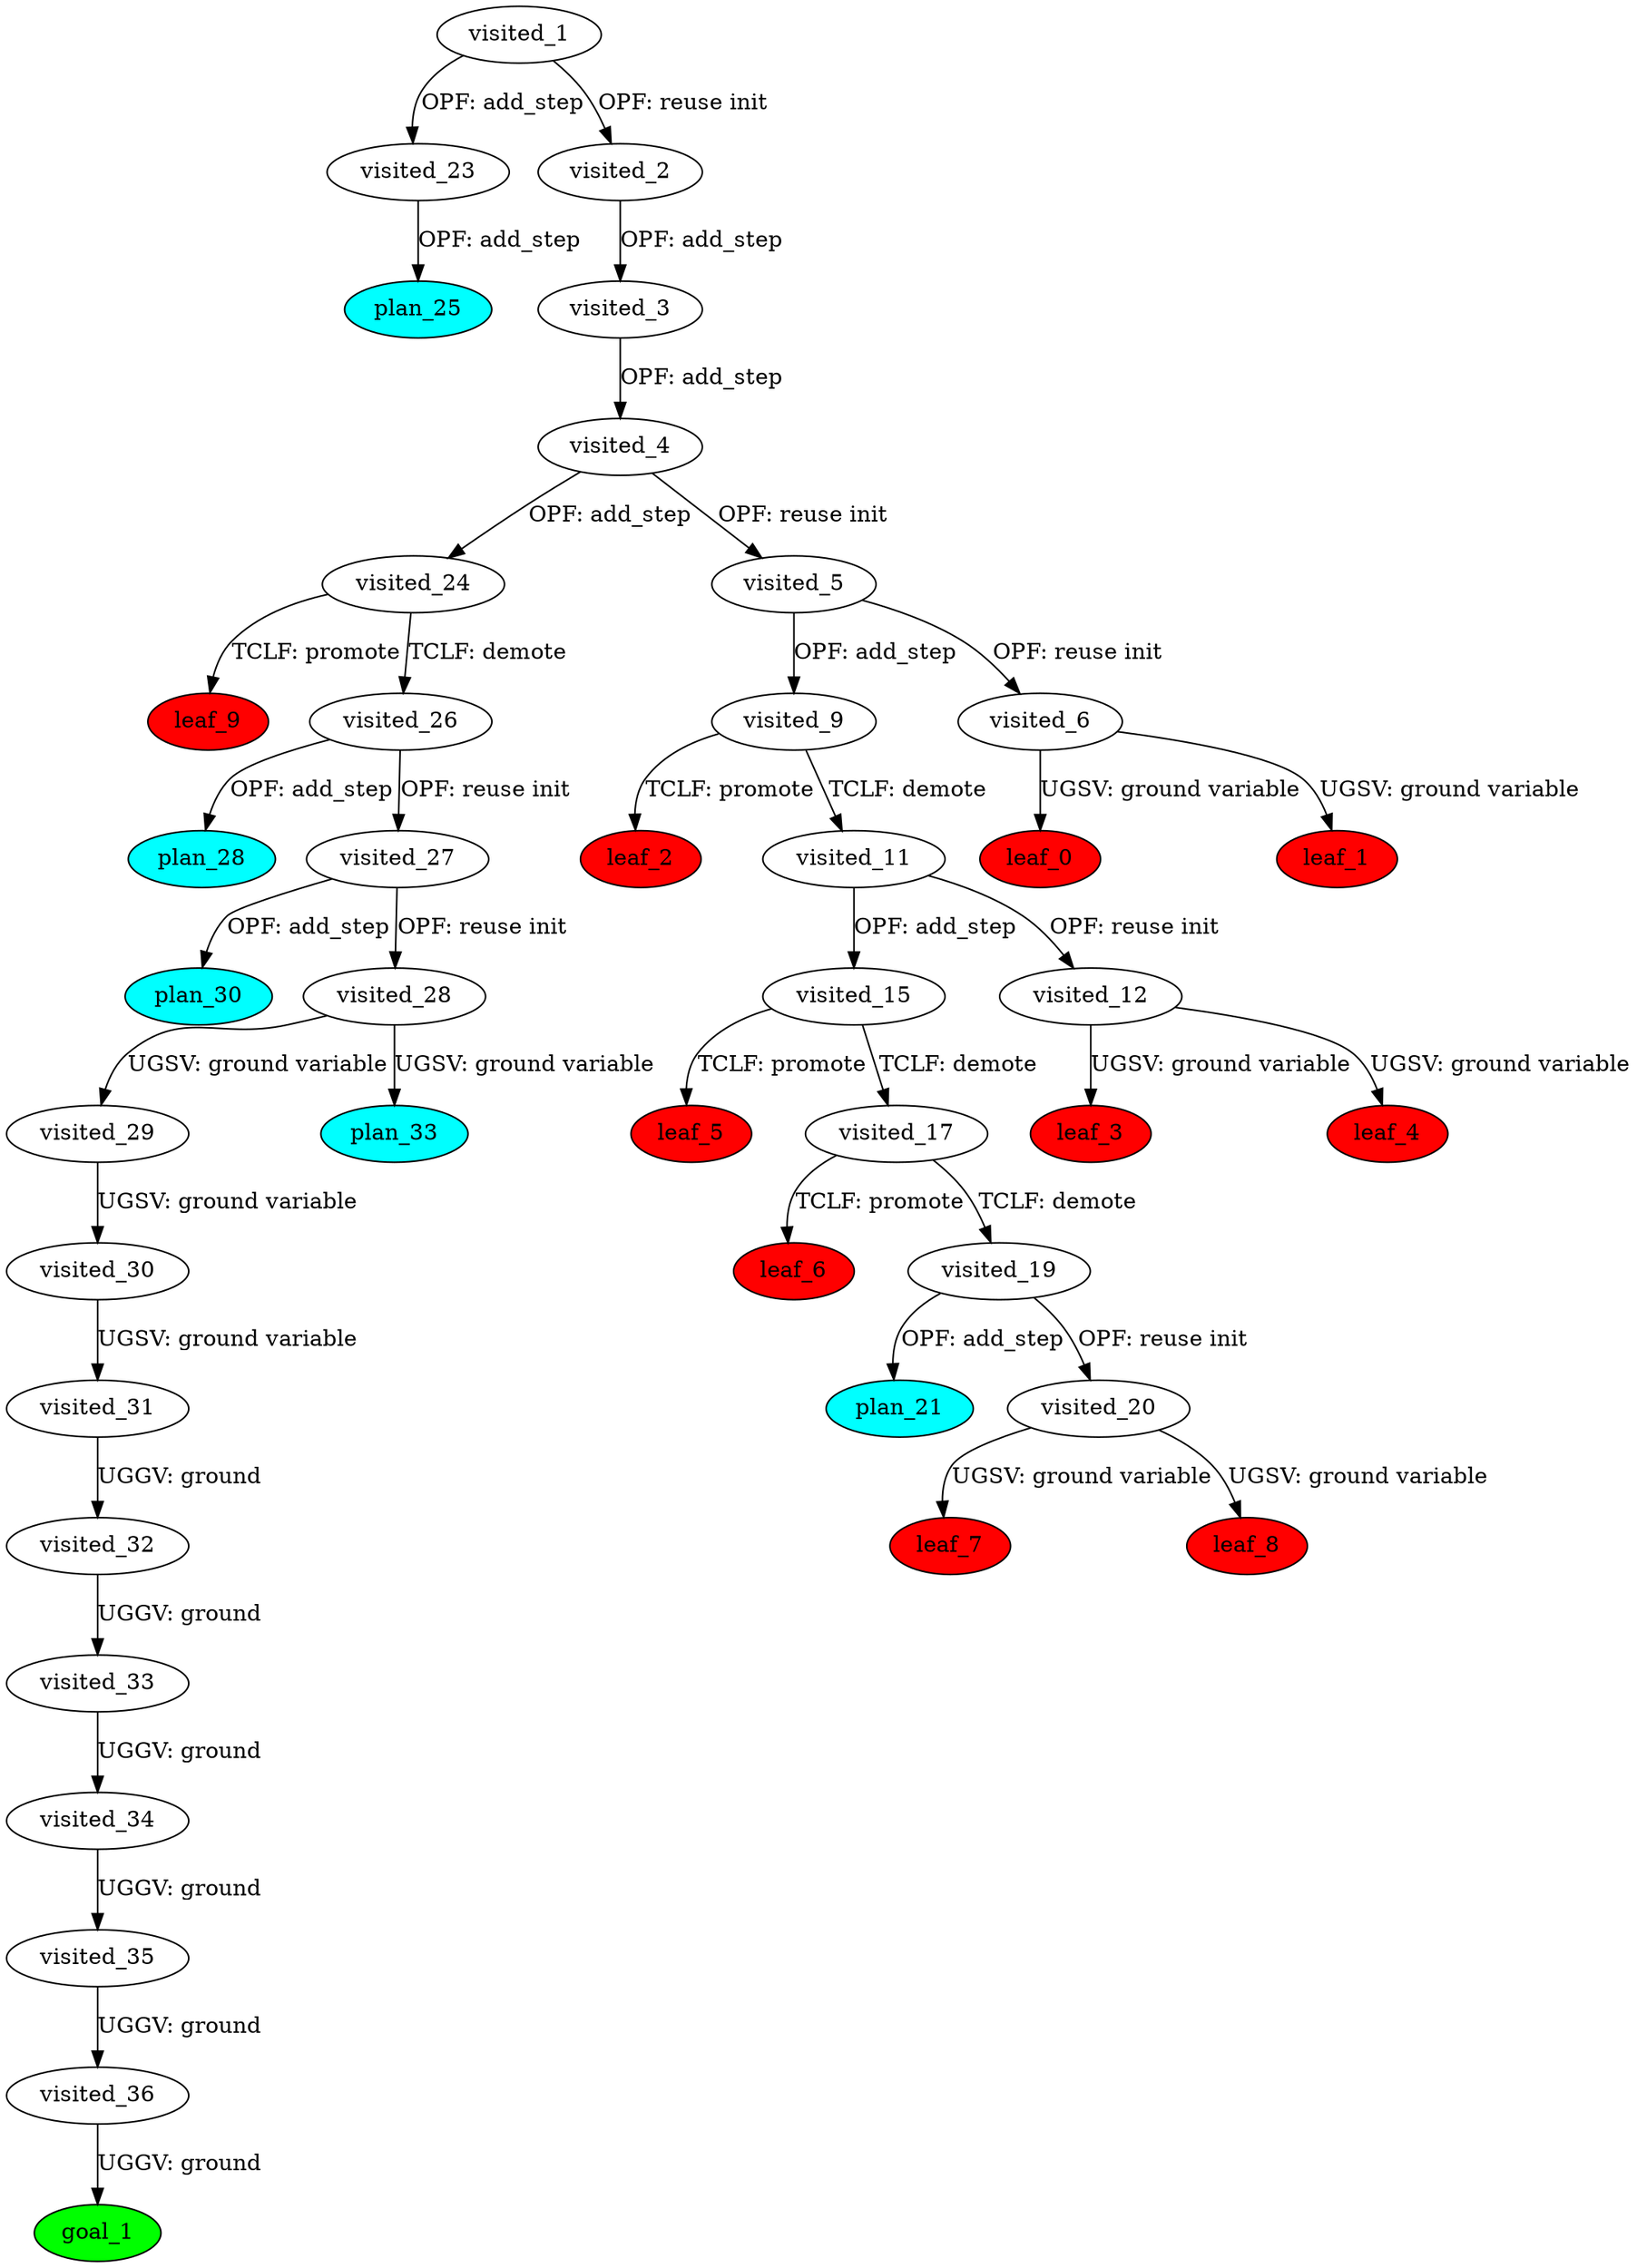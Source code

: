 digraph {
	"002deea6-0c41-8755-c364-47455b94ab18" [label=plan_0 fillcolor=cyan style=filled]
	"002deea6-0c41-8755-c364-47455b94ab18" [label=visited_1 fillcolor=white style=filled]
	"fa2eb772-7386-0a95-aba2-f2e5d4faca93" [label=plan_1 fillcolor=cyan style=filled]
	"002deea6-0c41-8755-c364-47455b94ab18" -> "fa2eb772-7386-0a95-aba2-f2e5d4faca93" [label="OPF: add_step"]
	"5300efdd-a888-75b5-b13a-3ad9af86f73f" [label=plan_2 fillcolor=cyan style=filled]
	"002deea6-0c41-8755-c364-47455b94ab18" -> "5300efdd-a888-75b5-b13a-3ad9af86f73f" [label="OPF: reuse init"]
	"5300efdd-a888-75b5-b13a-3ad9af86f73f" [label=visited_2 fillcolor=white style=filled]
	"c4176709-cd67-f7c5-dea4-655bd4d18303" [label=plan_3 fillcolor=cyan style=filled]
	"5300efdd-a888-75b5-b13a-3ad9af86f73f" -> "c4176709-cd67-f7c5-dea4-655bd4d18303" [label="OPF: add_step"]
	"c4176709-cd67-f7c5-dea4-655bd4d18303" [label=visited_3 fillcolor=white style=filled]
	"741099f2-cbaf-aad7-958d-19db11eebd7b" [label=plan_4 fillcolor=cyan style=filled]
	"c4176709-cd67-f7c5-dea4-655bd4d18303" -> "741099f2-cbaf-aad7-958d-19db11eebd7b" [label="OPF: add_step"]
	"741099f2-cbaf-aad7-958d-19db11eebd7b" [label=visited_4 fillcolor=white style=filled]
	"80792316-e39e-cf0c-2227-b5ca03e0ebc6" [label=plan_5 fillcolor=cyan style=filled]
	"741099f2-cbaf-aad7-958d-19db11eebd7b" -> "80792316-e39e-cf0c-2227-b5ca03e0ebc6" [label="OPF: add_step"]
	"1b16d697-2147-ec12-a044-7639c866eadd" [label=plan_6 fillcolor=cyan style=filled]
	"741099f2-cbaf-aad7-958d-19db11eebd7b" -> "1b16d697-2147-ec12-a044-7639c866eadd" [label="OPF: reuse init"]
	"1b16d697-2147-ec12-a044-7639c866eadd" [label=visited_5 fillcolor=white style=filled]
	"1facc023-4169-2d46-2133-51b9ffdf95ea" [label=plan_7 fillcolor=cyan style=filled]
	"1b16d697-2147-ec12-a044-7639c866eadd" -> "1facc023-4169-2d46-2133-51b9ffdf95ea" [label="OPF: add_step"]
	"3b8b003f-876e-56c2-37e9-b38388f65dc7" [label=plan_8 fillcolor=cyan style=filled]
	"1b16d697-2147-ec12-a044-7639c866eadd" -> "3b8b003f-876e-56c2-37e9-b38388f65dc7" [label="OPF: reuse init"]
	"3b8b003f-876e-56c2-37e9-b38388f65dc7" [label=visited_6 fillcolor=white style=filled]
	"beadd370-2a32-7244-2b4d-99188d9799a9" [label=plan_9 fillcolor=cyan style=filled]
	"3b8b003f-876e-56c2-37e9-b38388f65dc7" -> "beadd370-2a32-7244-2b4d-99188d9799a9" [label="UGSV: ground variable"]
	"5ae7a5c7-61a3-eeaa-a8e0-954e09c16e71" [label=plan_10 fillcolor=cyan style=filled]
	"3b8b003f-876e-56c2-37e9-b38388f65dc7" -> "5ae7a5c7-61a3-eeaa-a8e0-954e09c16e71" [label="UGSV: ground variable"]
	"beadd370-2a32-7244-2b4d-99188d9799a9" [label=visited_7 fillcolor=white style=filled]
	"beadd370-2a32-7244-2b4d-99188d9799a9" [label=leaf_0 fillcolor=red style=filled]
	"5ae7a5c7-61a3-eeaa-a8e0-954e09c16e71" [label=visited_8 fillcolor=white style=filled]
	"5ae7a5c7-61a3-eeaa-a8e0-954e09c16e71" [label=leaf_1 fillcolor=red style=filled]
	"1facc023-4169-2d46-2133-51b9ffdf95ea" [label=visited_9 fillcolor=white style=filled]
	"7be59abe-0dcd-1a40-2989-6a9b721498c8" [label=plan_11 fillcolor=cyan style=filled]
	"1facc023-4169-2d46-2133-51b9ffdf95ea" -> "7be59abe-0dcd-1a40-2989-6a9b721498c8" [label="TCLF: promote"]
	"3a1e59b7-0ae3-a9f5-8eb8-29886a05ac4b" [label=plan_12 fillcolor=cyan style=filled]
	"1facc023-4169-2d46-2133-51b9ffdf95ea" -> "3a1e59b7-0ae3-a9f5-8eb8-29886a05ac4b" [label="TCLF: demote"]
	"7be59abe-0dcd-1a40-2989-6a9b721498c8" [label=visited_10 fillcolor=white style=filled]
	"7be59abe-0dcd-1a40-2989-6a9b721498c8" [label=leaf_2 fillcolor=red style=filled]
	"3a1e59b7-0ae3-a9f5-8eb8-29886a05ac4b" [label=visited_11 fillcolor=white style=filled]
	"35f91835-1143-acbb-955c-be8a16040cc7" [label=plan_13 fillcolor=cyan style=filled]
	"3a1e59b7-0ae3-a9f5-8eb8-29886a05ac4b" -> "35f91835-1143-acbb-955c-be8a16040cc7" [label="OPF: add_step"]
	"feaf396d-c547-c295-a767-156b1b57f4f3" [label=plan_14 fillcolor=cyan style=filled]
	"3a1e59b7-0ae3-a9f5-8eb8-29886a05ac4b" -> "feaf396d-c547-c295-a767-156b1b57f4f3" [label="OPF: reuse init"]
	"feaf396d-c547-c295-a767-156b1b57f4f3" [label=visited_12 fillcolor=white style=filled]
	"7d45dcb4-d84d-c11b-f804-221b95a5fd7e" [label=plan_15 fillcolor=cyan style=filled]
	"feaf396d-c547-c295-a767-156b1b57f4f3" -> "7d45dcb4-d84d-c11b-f804-221b95a5fd7e" [label="UGSV: ground variable"]
	"d656229f-e186-6036-5cd6-b77fc3b38210" [label=plan_16 fillcolor=cyan style=filled]
	"feaf396d-c547-c295-a767-156b1b57f4f3" -> "d656229f-e186-6036-5cd6-b77fc3b38210" [label="UGSV: ground variable"]
	"7d45dcb4-d84d-c11b-f804-221b95a5fd7e" [label=visited_13 fillcolor=white style=filled]
	"7d45dcb4-d84d-c11b-f804-221b95a5fd7e" [label=leaf_3 fillcolor=red style=filled]
	"d656229f-e186-6036-5cd6-b77fc3b38210" [label=visited_14 fillcolor=white style=filled]
	"d656229f-e186-6036-5cd6-b77fc3b38210" [label=leaf_4 fillcolor=red style=filled]
	"35f91835-1143-acbb-955c-be8a16040cc7" [label=visited_15 fillcolor=white style=filled]
	"2c4b295c-1c3f-d7bb-ab6b-72a8af73f9ab" [label=plan_17 fillcolor=cyan style=filled]
	"35f91835-1143-acbb-955c-be8a16040cc7" -> "2c4b295c-1c3f-d7bb-ab6b-72a8af73f9ab" [label="TCLF: promote"]
	"2fecd28b-4ad0-8c28-9177-22878fe6a857" [label=plan_18 fillcolor=cyan style=filled]
	"35f91835-1143-acbb-955c-be8a16040cc7" -> "2fecd28b-4ad0-8c28-9177-22878fe6a857" [label="TCLF: demote"]
	"2c4b295c-1c3f-d7bb-ab6b-72a8af73f9ab" [label=visited_16 fillcolor=white style=filled]
	"2c4b295c-1c3f-d7bb-ab6b-72a8af73f9ab" [label=leaf_5 fillcolor=red style=filled]
	"2fecd28b-4ad0-8c28-9177-22878fe6a857" [label=visited_17 fillcolor=white style=filled]
	"d49c9973-914d-a2ee-ad14-8f5ab26d4a48" [label=plan_19 fillcolor=cyan style=filled]
	"2fecd28b-4ad0-8c28-9177-22878fe6a857" -> "d49c9973-914d-a2ee-ad14-8f5ab26d4a48" [label="TCLF: promote"]
	"6707db02-1a04-8e3d-460a-d3a521113248" [label=plan_20 fillcolor=cyan style=filled]
	"2fecd28b-4ad0-8c28-9177-22878fe6a857" -> "6707db02-1a04-8e3d-460a-d3a521113248" [label="TCLF: demote"]
	"d49c9973-914d-a2ee-ad14-8f5ab26d4a48" [label=visited_18 fillcolor=white style=filled]
	"d49c9973-914d-a2ee-ad14-8f5ab26d4a48" [label=leaf_6 fillcolor=red style=filled]
	"6707db02-1a04-8e3d-460a-d3a521113248" [label=visited_19 fillcolor=white style=filled]
	"231b2d84-e241-c5d5-a997-d7dd895439f6" [label=plan_21 fillcolor=cyan style=filled]
	"6707db02-1a04-8e3d-460a-d3a521113248" -> "231b2d84-e241-c5d5-a997-d7dd895439f6" [label="OPF: add_step"]
	"40f2537a-45ea-88c6-8d1d-78b576a6b262" [label=plan_22 fillcolor=cyan style=filled]
	"6707db02-1a04-8e3d-460a-d3a521113248" -> "40f2537a-45ea-88c6-8d1d-78b576a6b262" [label="OPF: reuse init"]
	"40f2537a-45ea-88c6-8d1d-78b576a6b262" [label=visited_20 fillcolor=white style=filled]
	"2e181ff6-10d2-f2ba-de4b-93b140e1392f" [label=plan_23 fillcolor=cyan style=filled]
	"40f2537a-45ea-88c6-8d1d-78b576a6b262" -> "2e181ff6-10d2-f2ba-de4b-93b140e1392f" [label="UGSV: ground variable"]
	"d5444d4e-a2cf-b29e-b6a7-0d6ab63eb370" [label=plan_24 fillcolor=cyan style=filled]
	"40f2537a-45ea-88c6-8d1d-78b576a6b262" -> "d5444d4e-a2cf-b29e-b6a7-0d6ab63eb370" [label="UGSV: ground variable"]
	"2e181ff6-10d2-f2ba-de4b-93b140e1392f" [label=visited_21 fillcolor=white style=filled]
	"2e181ff6-10d2-f2ba-de4b-93b140e1392f" [label=leaf_7 fillcolor=red style=filled]
	"d5444d4e-a2cf-b29e-b6a7-0d6ab63eb370" [label=visited_22 fillcolor=white style=filled]
	"d5444d4e-a2cf-b29e-b6a7-0d6ab63eb370" [label=leaf_8 fillcolor=red style=filled]
	"fa2eb772-7386-0a95-aba2-f2e5d4faca93" [label=visited_23 fillcolor=white style=filled]
	"7ccf69eb-56b4-9395-f301-dcc9b6d71c3e" [label=plan_25 fillcolor=cyan style=filled]
	"fa2eb772-7386-0a95-aba2-f2e5d4faca93" -> "7ccf69eb-56b4-9395-f301-dcc9b6d71c3e" [label="OPF: add_step"]
	"80792316-e39e-cf0c-2227-b5ca03e0ebc6" [label=visited_24 fillcolor=white style=filled]
	"2323e8d0-61e4-f8f5-629f-d636d394409e" [label=plan_26 fillcolor=cyan style=filled]
	"80792316-e39e-cf0c-2227-b5ca03e0ebc6" -> "2323e8d0-61e4-f8f5-629f-d636d394409e" [label="TCLF: promote"]
	"43b6f12a-0fdf-051e-6359-7ae26e511ce3" [label=plan_27 fillcolor=cyan style=filled]
	"80792316-e39e-cf0c-2227-b5ca03e0ebc6" -> "43b6f12a-0fdf-051e-6359-7ae26e511ce3" [label="TCLF: demote"]
	"2323e8d0-61e4-f8f5-629f-d636d394409e" [label=visited_25 fillcolor=white style=filled]
	"2323e8d0-61e4-f8f5-629f-d636d394409e" [label=leaf_9 fillcolor=red style=filled]
	"43b6f12a-0fdf-051e-6359-7ae26e511ce3" [label=visited_26 fillcolor=white style=filled]
	"e04a2b02-6b85-7967-df76-dafa58e47db0" [label=plan_28 fillcolor=cyan style=filled]
	"43b6f12a-0fdf-051e-6359-7ae26e511ce3" -> "e04a2b02-6b85-7967-df76-dafa58e47db0" [label="OPF: add_step"]
	"d2a97946-f39d-3acd-be2e-85cbdf374a14" [label=plan_29 fillcolor=cyan style=filled]
	"43b6f12a-0fdf-051e-6359-7ae26e511ce3" -> "d2a97946-f39d-3acd-be2e-85cbdf374a14" [label="OPF: reuse init"]
	"d2a97946-f39d-3acd-be2e-85cbdf374a14" [label=visited_27 fillcolor=white style=filled]
	"f4e1512e-eebd-6916-0059-00bc089e196e" [label=plan_30 fillcolor=cyan style=filled]
	"d2a97946-f39d-3acd-be2e-85cbdf374a14" -> "f4e1512e-eebd-6916-0059-00bc089e196e" [label="OPF: add_step"]
	"f96be217-8a06-1ef5-c135-246ccf14aab2" [label=plan_31 fillcolor=cyan style=filled]
	"d2a97946-f39d-3acd-be2e-85cbdf374a14" -> "f96be217-8a06-1ef5-c135-246ccf14aab2" [label="OPF: reuse init"]
	"f96be217-8a06-1ef5-c135-246ccf14aab2" [label=visited_28 fillcolor=white style=filled]
	"8b07fe0c-42eb-1cf6-6d65-7c71c46277c0" [label=plan_32 fillcolor=cyan style=filled]
	"f96be217-8a06-1ef5-c135-246ccf14aab2" -> "8b07fe0c-42eb-1cf6-6d65-7c71c46277c0" [label="UGSV: ground variable"]
	"6e598491-b6f9-2bfa-d215-dcd401050875" [label=plan_33 fillcolor=cyan style=filled]
	"f96be217-8a06-1ef5-c135-246ccf14aab2" -> "6e598491-b6f9-2bfa-d215-dcd401050875" [label="UGSV: ground variable"]
	"8b07fe0c-42eb-1cf6-6d65-7c71c46277c0" [label=visited_29 fillcolor=white style=filled]
	"83b7a77c-180f-0b44-c8de-baa26d3d0f88" [label=plan_34 fillcolor=cyan style=filled]
	"8b07fe0c-42eb-1cf6-6d65-7c71c46277c0" -> "83b7a77c-180f-0b44-c8de-baa26d3d0f88" [label="UGSV: ground variable"]
	"83b7a77c-180f-0b44-c8de-baa26d3d0f88" [label=visited_30 fillcolor=white style=filled]
	"d63f85ab-5e12-08f8-7786-ad350fec5af6" [label=plan_35 fillcolor=cyan style=filled]
	"83b7a77c-180f-0b44-c8de-baa26d3d0f88" -> "d63f85ab-5e12-08f8-7786-ad350fec5af6" [label="UGSV: ground variable"]
	"d63f85ab-5e12-08f8-7786-ad350fec5af6" [label=visited_31 fillcolor=white style=filled]
	"0533b42a-630e-9fc8-cf5c-4608348bf7f3" [label=plan_36 fillcolor=cyan style=filled]
	"d63f85ab-5e12-08f8-7786-ad350fec5af6" -> "0533b42a-630e-9fc8-cf5c-4608348bf7f3" [label="UGGV: ground"]
	"0533b42a-630e-9fc8-cf5c-4608348bf7f3" [label=visited_32 fillcolor=white style=filled]
	"37d0b8e5-5f94-fb98-0589-4651337835c1" [label=plan_37 fillcolor=cyan style=filled]
	"0533b42a-630e-9fc8-cf5c-4608348bf7f3" -> "37d0b8e5-5f94-fb98-0589-4651337835c1" [label="UGGV: ground"]
	"37d0b8e5-5f94-fb98-0589-4651337835c1" [label=visited_33 fillcolor=white style=filled]
	"0fbe4f18-2bd7-8200-4abf-ee519c5e1893" [label=plan_38 fillcolor=cyan style=filled]
	"37d0b8e5-5f94-fb98-0589-4651337835c1" -> "0fbe4f18-2bd7-8200-4abf-ee519c5e1893" [label="UGGV: ground"]
	"0fbe4f18-2bd7-8200-4abf-ee519c5e1893" [label=visited_34 fillcolor=white style=filled]
	"a5d4eec7-34e3-76df-8e56-4ee64d0e2acd" [label=plan_39 fillcolor=cyan style=filled]
	"0fbe4f18-2bd7-8200-4abf-ee519c5e1893" -> "a5d4eec7-34e3-76df-8e56-4ee64d0e2acd" [label="UGGV: ground"]
	"a5d4eec7-34e3-76df-8e56-4ee64d0e2acd" [label=visited_35 fillcolor=white style=filled]
	"6e1bbb13-2805-77b8-9ab1-e71468367625" [label=plan_40 fillcolor=cyan style=filled]
	"a5d4eec7-34e3-76df-8e56-4ee64d0e2acd" -> "6e1bbb13-2805-77b8-9ab1-e71468367625" [label="UGGV: ground"]
	"6e1bbb13-2805-77b8-9ab1-e71468367625" [label=visited_36 fillcolor=white style=filled]
	"0552bb7c-06d2-c3f1-7413-1f1236fd24e8" [label=plan_41 fillcolor=cyan style=filled]
	"6e1bbb13-2805-77b8-9ab1-e71468367625" -> "0552bb7c-06d2-c3f1-7413-1f1236fd24e8" [label="UGGV: ground"]
	"0552bb7c-06d2-c3f1-7413-1f1236fd24e8" [label=visited_37 fillcolor=white style=filled]
	"0552bb7c-06d2-c3f1-7413-1f1236fd24e8" [label=goal_1 fillcolor=green style=filled]
}

